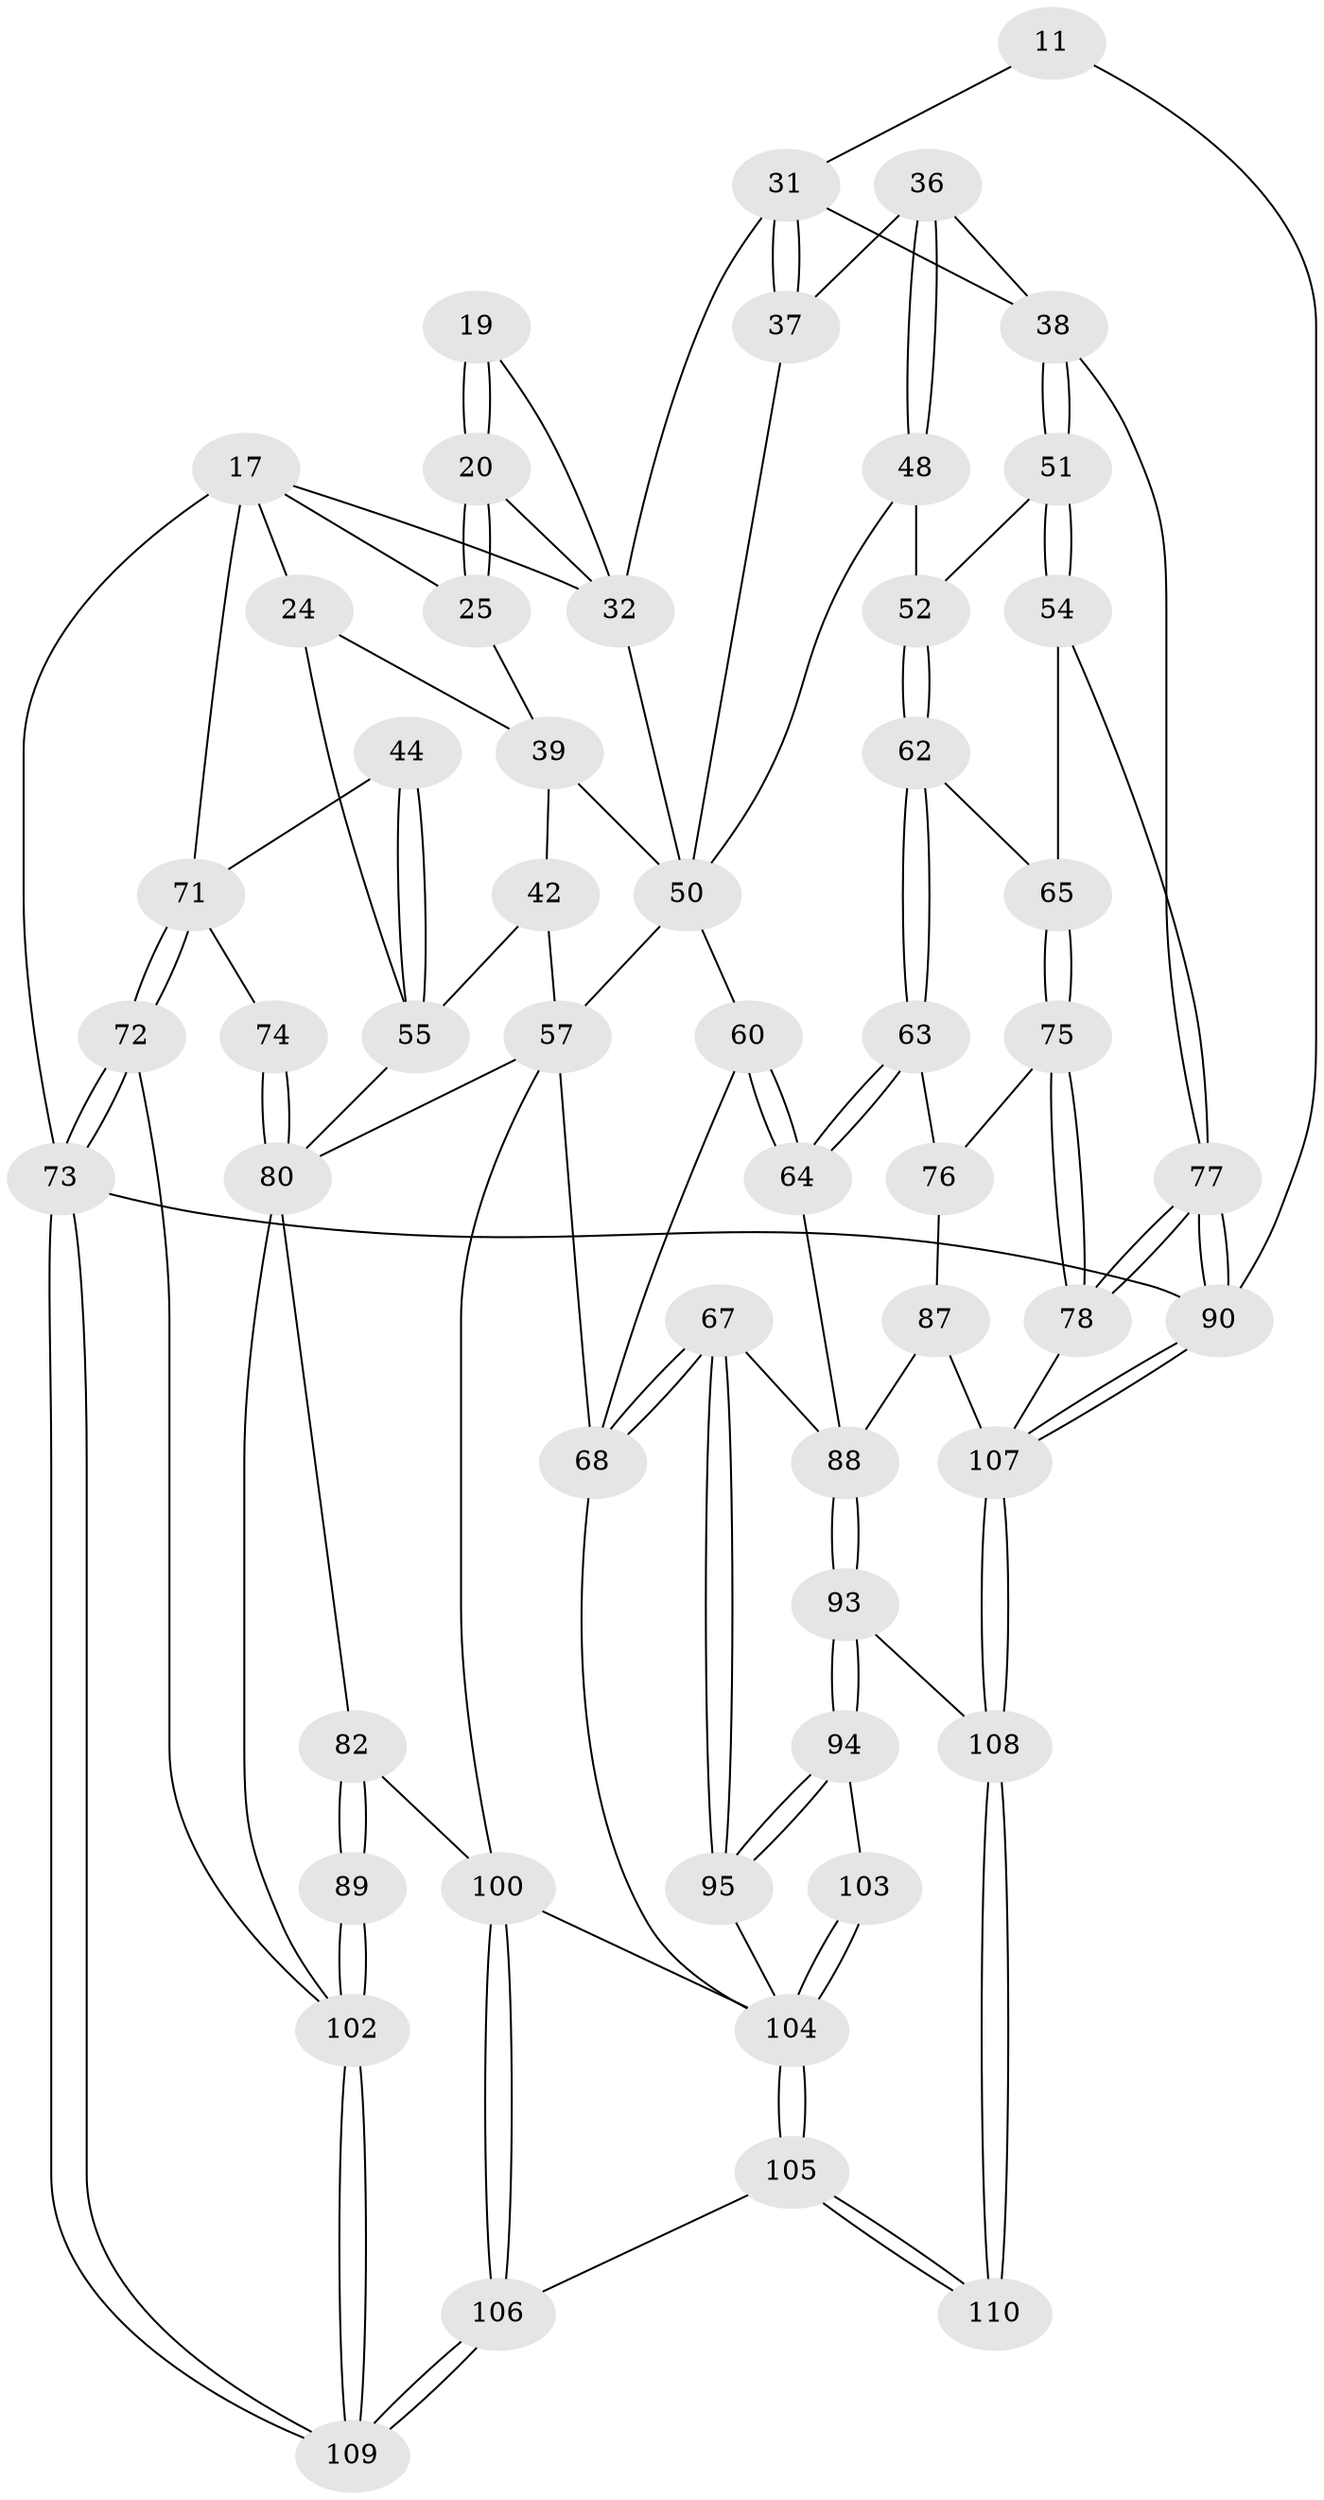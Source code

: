 // original degree distribution, {3: 0.01818181818181818, 4: 0.22727272727272727, 6: 0.20909090909090908, 5: 0.5454545454545454}
// Generated by graph-tools (version 1.1) at 2025/01/03/09/25 05:01:37]
// undirected, 55 vertices, 127 edges
graph export_dot {
graph [start="1"]
  node [color=gray90,style=filled];
  11 [pos="+0.9058341575469909+0.11517455919267268",super="+7"];
  17 [pos="+0+0.16379869330087285",super="+16+15"];
  19 [pos="+0.5825382369082028+0.13046747112179882"];
  20 [pos="+0.5163506532440884+0.16819961056904237",super="+13+12"];
  24 [pos="+0.22147215106202137+0.1933784477912066"];
  25 [pos="+0.5075518239603203+0.20447202826695426",super="+21+14"];
  31 [pos="+0.6893850842637536+0.24852040222116076",super="+28+27"];
  32 [pos="+0.6538641595923322+0.23626480550350504",super="+18"];
  36 [pos="+0.7769262475011526+0.30201278197966985"];
  37 [pos="+0.7250158134146802+0.2815212117216176"];
  38 [pos="+0.8810060044926297+0.3165186538108815",super="+30+35"];
  39 [pos="+0.4907059176833023+0.3033626303482655",super="+22+23+34"];
  42 [pos="+0.3430635657226572+0.3615871922486924"];
  44 [pos="+0.09776765907768178+0.422580523109521"];
  48 [pos="+0.7217804901331726+0.4415717967934626"];
  50 [pos="+0.6445235716017169+0.4545880157046882",super="+49+40+47+33"];
  51 [pos="+0.8937815673861659+0.4247850788991467"];
  52 [pos="+0.80532309213882+0.475287147666282"];
  54 [pos="+1+0.5099765556011933"];
  55 [pos="+0.20492859455787063+0.5333127570826443",super="+46+43"];
  57 [pos="+0.3361129008814725+0.5920910881295044",super="+56"];
  60 [pos="+0.6363442442872017+0.47796022939305394"];
  62 [pos="+0.8068086211152999+0.5584198443603703"];
  63 [pos="+0.7665237266305989+0.6437475817959214"];
  64 [pos="+0.6964930834945227+0.6695498919612141"];
  65 [pos="+0.9608441596596861+0.5655493791570353"];
  67 [pos="+0.5755201777052228+0.7143031505784146"];
  68 [pos="+0.5696571925870524+0.7129290926765862",super="+61"];
  71 [pos="+0+0.5181013979831486",super="+45"];
  72 [pos="+0+0.7487852859732872"];
  73 [pos="+0+1",super="+4"];
  74 [pos="+0.12575725693088252+0.6283004786843889"];
  75 [pos="+0.9099394635245126+0.6613333212105608"];
  76 [pos="+0.8570922375283491+0.6758680420941885"];
  77 [pos="+1+0.8302790139075983",super="+53"];
  78 [pos="+1+0.8090420092072311"];
  80 [pos="+0.11627048816379017+0.6700930714928576",super="+79+58+59"];
  82 [pos="+0.23759929173799554+0.8807445309739536"];
  87 [pos="+0.7931682304236649+0.7821829851983947",super="+86"];
  88 [pos="+0.6807001475812418+0.6916255887391163",super="+66"];
  89 [pos="+0.23172006247541488+0.8862670735052556"];
  90 [pos="+1+1",super="+3"];
  93 [pos="+0.7218544131023857+0.943526823315995"];
  94 [pos="+0.642140875312157+0.922675668186617"];
  95 [pos="+0.581751330973117+0.8549637883799638"];
  100 [pos="+0.39125468288747733+0.8663443931953196",super="+81+70"];
  102 [pos="+0.14954110818080796+1",super="+84+83"];
  103 [pos="+0.5368413405803154+0.9719344810897372"];
  104 [pos="+0.5063556124837724+1",super="+99+98+101"];
  105 [pos="+0.4678768756149108+1"];
  106 [pos="+0.42535491518675966+1"];
  107 [pos="+1+1",super="+91+85+92"];
  108 [pos="+0.925956535691049+1",super="+96+97"];
  109 [pos="+0.05031116177169864+1"];
  110 [pos="+0.7359721492926276+1"];
  11 -- 90 [weight=2];
  11 -- 31 [weight=2];
  17 -- 73 [weight=2];
  17 -- 24;
  17 -- 25;
  17 -- 71;
  17 -- 32;
  19 -- 20 [weight=2];
  19 -- 20;
  19 -- 32;
  20 -- 25 [weight=2];
  20 -- 25;
  20 -- 32;
  24 -- 39;
  24 -- 55;
  25 -- 39 [weight=2];
  31 -- 32 [weight=2];
  31 -- 37;
  31 -- 37;
  31 -- 38 [weight=2];
  32 -- 50;
  36 -- 37;
  36 -- 48;
  36 -- 48;
  36 -- 38;
  37 -- 50;
  38 -- 51;
  38 -- 51;
  38 -- 77;
  39 -- 42;
  39 -- 50 [weight=2];
  42 -- 55;
  42 -- 57;
  44 -- 55 [weight=2];
  44 -- 55;
  44 -- 71;
  48 -- 52;
  48 -- 50;
  50 -- 60;
  50 -- 57;
  51 -- 52;
  51 -- 54;
  51 -- 54;
  52 -- 62;
  52 -- 62;
  54 -- 65;
  54 -- 77;
  55 -- 80;
  57 -- 80;
  57 -- 100;
  57 -- 68;
  60 -- 64;
  60 -- 64;
  60 -- 68;
  62 -- 63;
  62 -- 63;
  62 -- 65;
  63 -- 64;
  63 -- 64;
  63 -- 76;
  64 -- 88;
  65 -- 75;
  65 -- 75;
  67 -- 68;
  67 -- 68;
  67 -- 95;
  67 -- 95;
  67 -- 88;
  68 -- 104;
  71 -- 72;
  71 -- 72;
  71 -- 74;
  72 -- 73;
  72 -- 73;
  72 -- 102;
  73 -- 109;
  73 -- 109;
  73 -- 90 [weight=2];
  74 -- 80 [weight=2];
  74 -- 80;
  75 -- 76;
  75 -- 78;
  75 -- 78;
  76 -- 87;
  77 -- 78;
  77 -- 78;
  77 -- 90 [weight=2];
  77 -- 90;
  78 -- 107;
  80 -- 102;
  80 -- 82;
  82 -- 89;
  82 -- 89;
  82 -- 100;
  87 -- 88;
  87 -- 107 [weight=2];
  88 -- 93;
  88 -- 93;
  89 -- 102 [weight=2];
  89 -- 102;
  90 -- 107;
  90 -- 107;
  93 -- 94;
  93 -- 94;
  93 -- 108;
  94 -- 95;
  94 -- 95;
  94 -- 103;
  95 -- 104;
  100 -- 106;
  100 -- 106;
  100 -- 104 [weight=2];
  102 -- 109;
  102 -- 109;
  103 -- 104 [weight=2];
  103 -- 104;
  104 -- 105;
  104 -- 105;
  105 -- 106;
  105 -- 110;
  105 -- 110;
  106 -- 109;
  106 -- 109;
  107 -- 108 [weight=2];
  107 -- 108;
  108 -- 110 [weight=2];
  108 -- 110;
}
